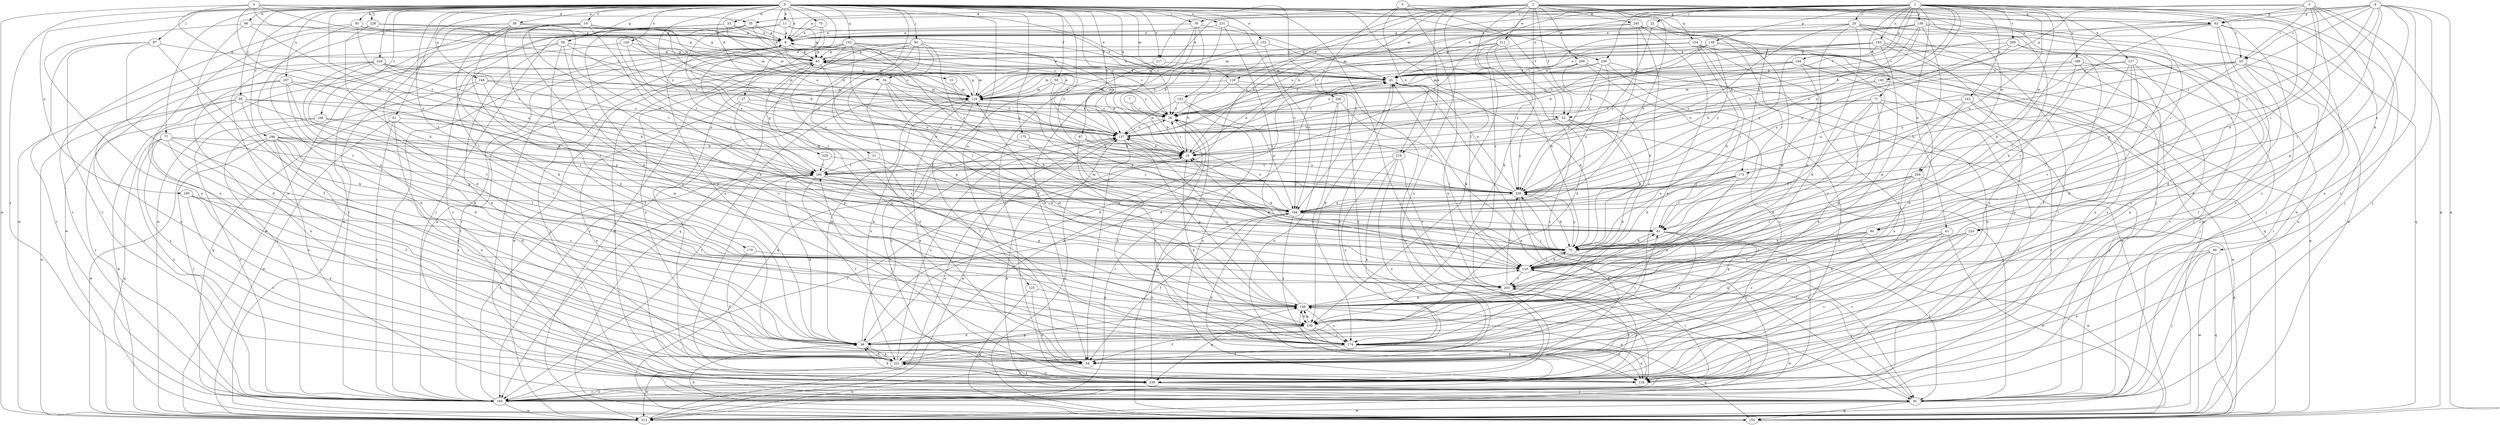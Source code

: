 strict digraph  {
0;
1;
2;
3;
4;
5;
6;
7;
8;
11;
15;
16;
19;
20;
22;
25;
26;
27;
31;
33;
34;
35;
36;
38;
41;
45;
50;
51;
52;
54;
56;
62;
63;
66;
67;
71;
72;
75;
77;
78;
80;
81;
82;
85;
87;
91;
93;
99;
100;
110;
118;
119;
125;
126;
127;
128;
133;
137;
138;
139;
143;
144;
145;
146;
148;
152;
153;
154;
155;
165;
168;
173;
174;
175;
179;
184;
185;
187;
189;
193;
194;
196;
200;
203;
204;
205;
209;
211;
212;
217;
219;
220;
221;
224;
226;
228;
229;
230;
231;
236;
239;
0 -> 8  [label=a];
0 -> 11  [label=b];
0 -> 15  [label=b];
0 -> 19  [label=c];
0 -> 27  [label=d];
0 -> 31  [label=d];
0 -> 33  [label=d];
0 -> 34  [label=d];
0 -> 38  [label=e];
0 -> 50  [label=f];
0 -> 51  [label=f];
0 -> 56  [label=g];
0 -> 62  [label=g];
0 -> 66  [label=h];
0 -> 67  [label=h];
0 -> 75  [label=i];
0 -> 77  [label=i];
0 -> 78  [label=i];
0 -> 82  [label=j];
0 -> 85  [label=j];
0 -> 87  [label=j];
0 -> 91  [label=j];
0 -> 93  [label=k];
0 -> 110  [label=l];
0 -> 118  [label=m];
0 -> 125  [label=n];
0 -> 126  [label=n];
0 -> 133  [label=o];
0 -> 137  [label=o];
0 -> 148  [label=q];
0 -> 152  [label=q];
0 -> 153  [label=q];
0 -> 165  [label=r];
0 -> 168  [label=s];
0 -> 173  [label=s];
0 -> 175  [label=t];
0 -> 179  [label=t];
0 -> 184  [label=t];
0 -> 185  [label=u];
0 -> 187  [label=u];
0 -> 196  [label=v];
0 -> 217  [label=x];
0 -> 224  [label=y];
0 -> 226  [label=y];
0 -> 228  [label=y];
0 -> 229  [label=y];
0 -> 230  [label=y];
0 -> 231  [label=z];
0 -> 236  [label=z];
1 -> 8  [label=a];
1 -> 16  [label=b];
1 -> 20  [label=c];
1 -> 22  [label=c];
1 -> 34  [label=d];
1 -> 41  [label=e];
1 -> 45  [label=e];
1 -> 52  [label=f];
1 -> 71  [label=h];
1 -> 78  [label=i];
1 -> 80  [label=i];
1 -> 99  [label=k];
1 -> 127  [label=n];
1 -> 128  [label=n];
1 -> 138  [label=p];
1 -> 139  [label=p];
1 -> 143  [label=p];
1 -> 144  [label=p];
1 -> 184  [label=t];
1 -> 189  [label=u];
1 -> 193  [label=u];
1 -> 194  [label=u];
1 -> 200  [label=v];
1 -> 204  [label=w];
1 -> 230  [label=y];
1 -> 236  [label=z];
2 -> 16  [label=b];
2 -> 35  [label=d];
2 -> 52  [label=f];
2 -> 80  [label=i];
2 -> 91  [label=j];
2 -> 100  [label=k];
2 -> 153  [label=q];
2 -> 154  [label=q];
2 -> 184  [label=t];
2 -> 194  [label=u];
2 -> 203  [label=v];
2 -> 204  [label=w];
2 -> 205  [label=w];
2 -> 209  [label=w];
2 -> 211  [label=w];
2 -> 212  [label=w];
2 -> 217  [label=x];
2 -> 219  [label=x];
2 -> 239  [label=z];
3 -> 25  [label=c];
3 -> 62  [label=g];
3 -> 80  [label=i];
3 -> 91  [label=j];
3 -> 118  [label=m];
3 -> 145  [label=p];
3 -> 146  [label=p];
3 -> 155  [label=q];
3 -> 239  [label=z];
4 -> 35  [label=d];
4 -> 45  [label=e];
4 -> 52  [label=f];
4 -> 119  [label=m];
4 -> 184  [label=t];
4 -> 194  [label=u];
4 -> 212  [label=w];
5 -> 25  [label=c];
5 -> 52  [label=f];
5 -> 62  [label=g];
5 -> 128  [label=n];
5 -> 194  [label=u];
5 -> 219  [label=x];
6 -> 25  [label=c];
6 -> 26  [label=c];
6 -> 45  [label=e];
6 -> 62  [label=g];
6 -> 72  [label=h];
6 -> 91  [label=j];
6 -> 110  [label=l];
6 -> 155  [label=q];
6 -> 173  [label=s];
6 -> 220  [label=x];
6 -> 230  [label=y];
6 -> 239  [label=z];
7 -> 16  [label=b];
7 -> 26  [label=c];
8 -> 63  [label=g];
8 -> 119  [label=m];
8 -> 165  [label=r];
8 -> 194  [label=u];
8 -> 239  [label=z];
11 -> 8  [label=a];
11 -> 45  [label=e];
11 -> 63  [label=g];
11 -> 81  [label=i];
11 -> 174  [label=s];
15 -> 119  [label=m];
15 -> 137  [label=o];
16 -> 26  [label=c];
16 -> 45  [label=e];
16 -> 165  [label=r];
16 -> 184  [label=t];
19 -> 8  [label=a];
19 -> 16  [label=b];
19 -> 26  [label=c];
19 -> 36  [label=d];
19 -> 100  [label=k];
19 -> 110  [label=l];
19 -> 137  [label=o];
19 -> 165  [label=r];
19 -> 174  [label=s];
19 -> 212  [label=w];
20 -> 8  [label=a];
20 -> 100  [label=k];
20 -> 137  [label=o];
20 -> 146  [label=p];
20 -> 165  [label=r];
20 -> 212  [label=w];
20 -> 220  [label=x];
20 -> 230  [label=y];
20 -> 239  [label=z];
22 -> 8  [label=a];
22 -> 81  [label=i];
22 -> 119  [label=m];
22 -> 146  [label=p];
22 -> 230  [label=y];
25 -> 26  [label=c];
25 -> 45  [label=e];
25 -> 54  [label=f];
25 -> 128  [label=n];
25 -> 165  [label=r];
25 -> 194  [label=u];
25 -> 230  [label=y];
26 -> 137  [label=o];
26 -> 155  [label=q];
26 -> 221  [label=x];
27 -> 26  [label=c];
27 -> 128  [label=n];
27 -> 146  [label=p];
27 -> 230  [label=y];
31 -> 72  [label=h];
31 -> 184  [label=t];
33 -> 8  [label=a];
33 -> 45  [label=e];
33 -> 110  [label=l];
33 -> 119  [label=m];
33 -> 212  [label=w];
34 -> 16  [label=b];
34 -> 54  [label=f];
34 -> 72  [label=h];
34 -> 100  [label=k];
34 -> 119  [label=m];
35 -> 8  [label=a];
35 -> 26  [label=c];
35 -> 91  [label=j];
35 -> 137  [label=o];
35 -> 212  [label=w];
35 -> 230  [label=y];
36 -> 8  [label=a];
36 -> 45  [label=e];
36 -> 119  [label=m];
36 -> 137  [label=o];
36 -> 221  [label=x];
38 -> 8  [label=a];
38 -> 36  [label=d];
38 -> 63  [label=g];
38 -> 72  [label=h];
38 -> 100  [label=k];
38 -> 221  [label=x];
38 -> 230  [label=y];
41 -> 54  [label=f];
41 -> 72  [label=h];
41 -> 174  [label=s];
41 -> 212  [label=w];
41 -> 239  [label=z];
45 -> 8  [label=a];
45 -> 36  [label=d];
45 -> 72  [label=h];
45 -> 91  [label=j];
45 -> 100  [label=k];
45 -> 119  [label=m];
50 -> 26  [label=c];
50 -> 72  [label=h];
50 -> 119  [label=m];
50 -> 155  [label=q];
51 -> 100  [label=k];
51 -> 128  [label=n];
51 -> 137  [label=o];
51 -> 165  [label=r];
51 -> 212  [label=w];
52 -> 72  [label=h];
52 -> 91  [label=j];
52 -> 100  [label=k];
52 -> 137  [label=o];
52 -> 230  [label=y];
54 -> 184  [label=t];
54 -> 212  [label=w];
56 -> 54  [label=f];
56 -> 63  [label=g];
56 -> 137  [label=o];
56 -> 174  [label=s];
56 -> 212  [label=w];
56 -> 221  [label=x];
62 -> 8  [label=a];
62 -> 36  [label=d];
62 -> 54  [label=f];
62 -> 72  [label=h];
62 -> 128  [label=n];
62 -> 155  [label=q];
62 -> 203  [label=v];
63 -> 45  [label=e];
63 -> 91  [label=j];
63 -> 119  [label=m];
63 -> 194  [label=u];
63 -> 212  [label=w];
63 -> 221  [label=x];
66 -> 8  [label=a];
66 -> 54  [label=f];
66 -> 194  [label=u];
66 -> 221  [label=x];
67 -> 16  [label=b];
67 -> 174  [label=s];
67 -> 230  [label=y];
71 -> 26  [label=c];
71 -> 36  [label=d];
71 -> 91  [label=j];
71 -> 110  [label=l];
71 -> 137  [label=o];
71 -> 165  [label=r];
71 -> 203  [label=v];
72 -> 16  [label=b];
72 -> 110  [label=l];
72 -> 119  [label=m];
72 -> 230  [label=y];
75 -> 8  [label=a];
75 -> 91  [label=j];
75 -> 110  [label=l];
77 -> 16  [label=b];
77 -> 36  [label=d];
77 -> 54  [label=f];
77 -> 155  [label=q];
77 -> 221  [label=x];
77 -> 230  [label=y];
77 -> 239  [label=z];
78 -> 8  [label=a];
78 -> 16  [label=b];
78 -> 45  [label=e];
78 -> 54  [label=f];
78 -> 239  [label=z];
80 -> 72  [label=h];
80 -> 110  [label=l];
80 -> 146  [label=p];
80 -> 203  [label=v];
80 -> 212  [label=w];
81 -> 54  [label=f];
81 -> 72  [label=h];
81 -> 91  [label=j];
81 -> 174  [label=s];
82 -> 63  [label=g];
82 -> 91  [label=j];
82 -> 110  [label=l];
82 -> 137  [label=o];
82 -> 146  [label=p];
82 -> 155  [label=q];
82 -> 194  [label=u];
82 -> 212  [label=w];
85 -> 26  [label=c];
85 -> 54  [label=f];
85 -> 81  [label=i];
85 -> 165  [label=r];
85 -> 212  [label=w];
85 -> 230  [label=y];
85 -> 239  [label=z];
87 -> 36  [label=d];
87 -> 63  [label=g];
87 -> 100  [label=k];
87 -> 165  [label=r];
87 -> 239  [label=z];
91 -> 16  [label=b];
91 -> 45  [label=e];
91 -> 155  [label=q];
91 -> 212  [label=w];
93 -> 8  [label=a];
93 -> 63  [label=g];
93 -> 119  [label=m];
93 -> 165  [label=r];
93 -> 184  [label=t];
93 -> 203  [label=v];
99 -> 91  [label=j];
99 -> 110  [label=l];
99 -> 128  [label=n];
99 -> 155  [label=q];
99 -> 212  [label=w];
100 -> 36  [label=d];
100 -> 54  [label=f];
100 -> 128  [label=n];
100 -> 146  [label=p];
100 -> 174  [label=s];
110 -> 16  [label=b];
110 -> 72  [label=h];
110 -> 91  [label=j];
110 -> 203  [label=v];
118 -> 16  [label=b];
118 -> 54  [label=f];
118 -> 119  [label=m];
118 -> 165  [label=r];
119 -> 26  [label=c];
119 -> 54  [label=f];
119 -> 63  [label=g];
119 -> 128  [label=n];
119 -> 165  [label=r];
119 -> 221  [label=x];
125 -> 128  [label=n];
125 -> 146  [label=p];
125 -> 155  [label=q];
126 -> 16  [label=b];
126 -> 63  [label=g];
126 -> 184  [label=t];
126 -> 212  [label=w];
127 -> 45  [label=e];
127 -> 72  [label=h];
127 -> 100  [label=k];
127 -> 110  [label=l];
127 -> 194  [label=u];
127 -> 203  [label=v];
128 -> 110  [label=l];
128 -> 146  [label=p];
128 -> 184  [label=t];
133 -> 63  [label=g];
133 -> 72  [label=h];
133 -> 119  [label=m];
133 -> 194  [label=u];
137 -> 8  [label=a];
137 -> 16  [label=b];
137 -> 26  [label=c];
137 -> 54  [label=f];
137 -> 146  [label=p];
137 -> 212  [label=w];
138 -> 16  [label=b];
138 -> 45  [label=e];
138 -> 63  [label=g];
138 -> 110  [label=l];
138 -> 137  [label=o];
138 -> 165  [label=r];
138 -> 230  [label=y];
139 -> 8  [label=a];
139 -> 16  [label=b];
139 -> 26  [label=c];
139 -> 72  [label=h];
139 -> 91  [label=j];
139 -> 110  [label=l];
139 -> 119  [label=m];
139 -> 184  [label=t];
143 -> 26  [label=c];
143 -> 146  [label=p];
143 -> 165  [label=r];
143 -> 212  [label=w];
143 -> 221  [label=x];
144 -> 36  [label=d];
144 -> 45  [label=e];
144 -> 81  [label=i];
144 -> 119  [label=m];
144 -> 137  [label=o];
144 -> 155  [label=q];
145 -> 16  [label=b];
145 -> 119  [label=m];
145 -> 174  [label=s];
146 -> 81  [label=i];
146 -> 100  [label=k];
146 -> 110  [label=l];
146 -> 119  [label=m];
146 -> 137  [label=o];
146 -> 174  [label=s];
146 -> 212  [label=w];
148 -> 119  [label=m];
148 -> 137  [label=o];
148 -> 146  [label=p];
148 -> 155  [label=q];
148 -> 165  [label=r];
152 -> 26  [label=c];
152 -> 45  [label=e];
152 -> 63  [label=g];
152 -> 91  [label=j];
152 -> 165  [label=r];
152 -> 174  [label=s];
152 -> 194  [label=u];
152 -> 230  [label=y];
153 -> 26  [label=c];
153 -> 128  [label=n];
153 -> 137  [label=o];
153 -> 194  [label=u];
154 -> 26  [label=c];
154 -> 54  [label=f];
154 -> 63  [label=g];
154 -> 72  [label=h];
154 -> 81  [label=i];
154 -> 128  [label=n];
154 -> 137  [label=o];
154 -> 155  [label=q];
155 -> 36  [label=d];
155 -> 137  [label=o];
165 -> 8  [label=a];
165 -> 146  [label=p];
165 -> 184  [label=t];
165 -> 212  [label=w];
165 -> 230  [label=y];
165 -> 239  [label=z];
168 -> 110  [label=l];
168 -> 137  [label=o];
168 -> 165  [label=r];
168 -> 212  [label=w];
173 -> 72  [label=h];
173 -> 81  [label=i];
173 -> 100  [label=k];
173 -> 194  [label=u];
173 -> 230  [label=y];
174 -> 16  [label=b];
174 -> 54  [label=f];
174 -> 63  [label=g];
174 -> 81  [label=i];
174 -> 128  [label=n];
174 -> 155  [label=q];
175 -> 16  [label=b];
175 -> 174  [label=s];
175 -> 239  [label=z];
179 -> 54  [label=f];
179 -> 110  [label=l];
184 -> 16  [label=b];
184 -> 36  [label=d];
184 -> 54  [label=f];
184 -> 63  [label=g];
184 -> 81  [label=i];
184 -> 146  [label=p];
184 -> 165  [label=r];
184 -> 230  [label=y];
185 -> 194  [label=u];
185 -> 203  [label=v];
185 -> 221  [label=x];
185 -> 239  [label=z];
187 -> 36  [label=d];
187 -> 72  [label=h];
187 -> 100  [label=k];
187 -> 119  [label=m];
187 -> 128  [label=n];
187 -> 165  [label=r];
189 -> 45  [label=e];
189 -> 91  [label=j];
189 -> 110  [label=l];
189 -> 137  [label=o];
189 -> 174  [label=s];
193 -> 63  [label=g];
193 -> 91  [label=j];
193 -> 119  [label=m];
193 -> 128  [label=n];
193 -> 137  [label=o];
193 -> 146  [label=p];
193 -> 165  [label=r];
193 -> 230  [label=y];
194 -> 54  [label=f];
194 -> 81  [label=i];
194 -> 128  [label=n];
194 -> 137  [label=o];
194 -> 174  [label=s];
196 -> 16  [label=b];
196 -> 36  [label=d];
196 -> 91  [label=j];
196 -> 110  [label=l];
196 -> 165  [label=r];
196 -> 184  [label=t];
196 -> 212  [label=w];
196 -> 221  [label=x];
196 -> 230  [label=y];
200 -> 54  [label=f];
200 -> 63  [label=g];
200 -> 128  [label=n];
200 -> 194  [label=u];
200 -> 230  [label=y];
203 -> 146  [label=p];
203 -> 230  [label=y];
203 -> 239  [label=z];
204 -> 72  [label=h];
204 -> 81  [label=i];
204 -> 110  [label=l];
204 -> 155  [label=q];
204 -> 174  [label=s];
204 -> 221  [label=x];
204 -> 230  [label=y];
205 -> 8  [label=a];
205 -> 16  [label=b];
205 -> 174  [label=s];
205 -> 194  [label=u];
205 -> 212  [label=w];
205 -> 221  [label=x];
209 -> 45  [label=e];
209 -> 72  [label=h];
209 -> 119  [label=m];
209 -> 212  [label=w];
209 -> 239  [label=z];
211 -> 36  [label=d];
211 -> 63  [label=g];
211 -> 100  [label=k];
211 -> 119  [label=m];
211 -> 165  [label=r];
211 -> 230  [label=y];
212 -> 26  [label=c];
212 -> 137  [label=o];
217 -> 16  [label=b];
217 -> 45  [label=e];
217 -> 165  [label=r];
219 -> 174  [label=s];
219 -> 184  [label=t];
219 -> 203  [label=v];
219 -> 221  [label=x];
219 -> 239  [label=z];
220 -> 36  [label=d];
220 -> 72  [label=h];
220 -> 221  [label=x];
220 -> 239  [label=z];
221 -> 36  [label=d];
221 -> 45  [label=e];
221 -> 128  [label=n];
221 -> 137  [label=o];
221 -> 146  [label=p];
221 -> 212  [label=w];
221 -> 239  [label=z];
224 -> 26  [label=c];
224 -> 36  [label=d];
224 -> 45  [label=e];
224 -> 119  [label=m];
224 -> 128  [label=n];
224 -> 146  [label=p];
224 -> 184  [label=t];
224 -> 203  [label=v];
226 -> 26  [label=c];
226 -> 110  [label=l];
226 -> 128  [label=n];
226 -> 174  [label=s];
228 -> 8  [label=a];
228 -> 72  [label=h];
228 -> 137  [label=o];
228 -> 221  [label=x];
229 -> 184  [label=t];
229 -> 230  [label=y];
230 -> 26  [label=c];
230 -> 45  [label=e];
230 -> 54  [label=f];
230 -> 72  [label=h];
230 -> 194  [label=u];
231 -> 8  [label=a];
231 -> 16  [label=b];
231 -> 110  [label=l];
231 -> 194  [label=u];
236 -> 45  [label=e];
236 -> 128  [label=n];
236 -> 137  [label=o];
236 -> 194  [label=u];
236 -> 230  [label=y];
236 -> 239  [label=z];
239 -> 36  [label=d];
239 -> 91  [label=j];
239 -> 146  [label=p];
239 -> 165  [label=r];
239 -> 194  [label=u];
239 -> 203  [label=v];
239 -> 221  [label=x];
}

